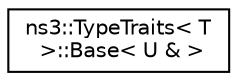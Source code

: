 digraph "Graphical Class Hierarchy"
{
 // LATEX_PDF_SIZE
  edge [fontname="Helvetica",fontsize="10",labelfontname="Helvetica",labelfontsize="10"];
  node [fontname="Helvetica",fontsize="10",shape=record];
  rankdir="LR";
  Node0 [label="ns3::TypeTraits\< T\l \>::Base\< U & \>",height=0.2,width=0.4,color="black", fillcolor="white", style="filled",URL="$structns3_1_1_type_traits_1_1_base_3_01_u_01_6_01_4.html",tooltip="Base type, after removing &."];
}
